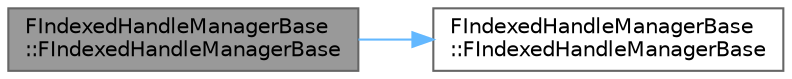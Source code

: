 digraph "FIndexedHandleManagerBase::FIndexedHandleManagerBase"
{
 // INTERACTIVE_SVG=YES
 // LATEX_PDF_SIZE
  bgcolor="transparent";
  edge [fontname=Helvetica,fontsize=10,labelfontname=Helvetica,labelfontsize=10];
  node [fontname=Helvetica,fontsize=10,shape=box,height=0.2,width=0.4];
  rankdir="LR";
  Node1 [id="Node000001",label="FIndexedHandleManagerBase\l::FIndexedHandleManagerBase",height=0.2,width=0.4,color="gray40", fillcolor="grey60", style="filled", fontcolor="black",tooltip=" "];
  Node1 -> Node2 [id="edge1_Node000001_Node000002",color="steelblue1",style="solid",tooltip=" "];
  Node2 [id="Node000002",label="FIndexedHandleManagerBase\l::FIndexedHandleManagerBase",height=0.2,width=0.4,color="grey40", fillcolor="white", style="filled",URL="$d2/d5b/structFIndexedHandleManagerBase.html#a50125f8c6c80ce9ed319ab09f3c93a49",tooltip=" "];
}
